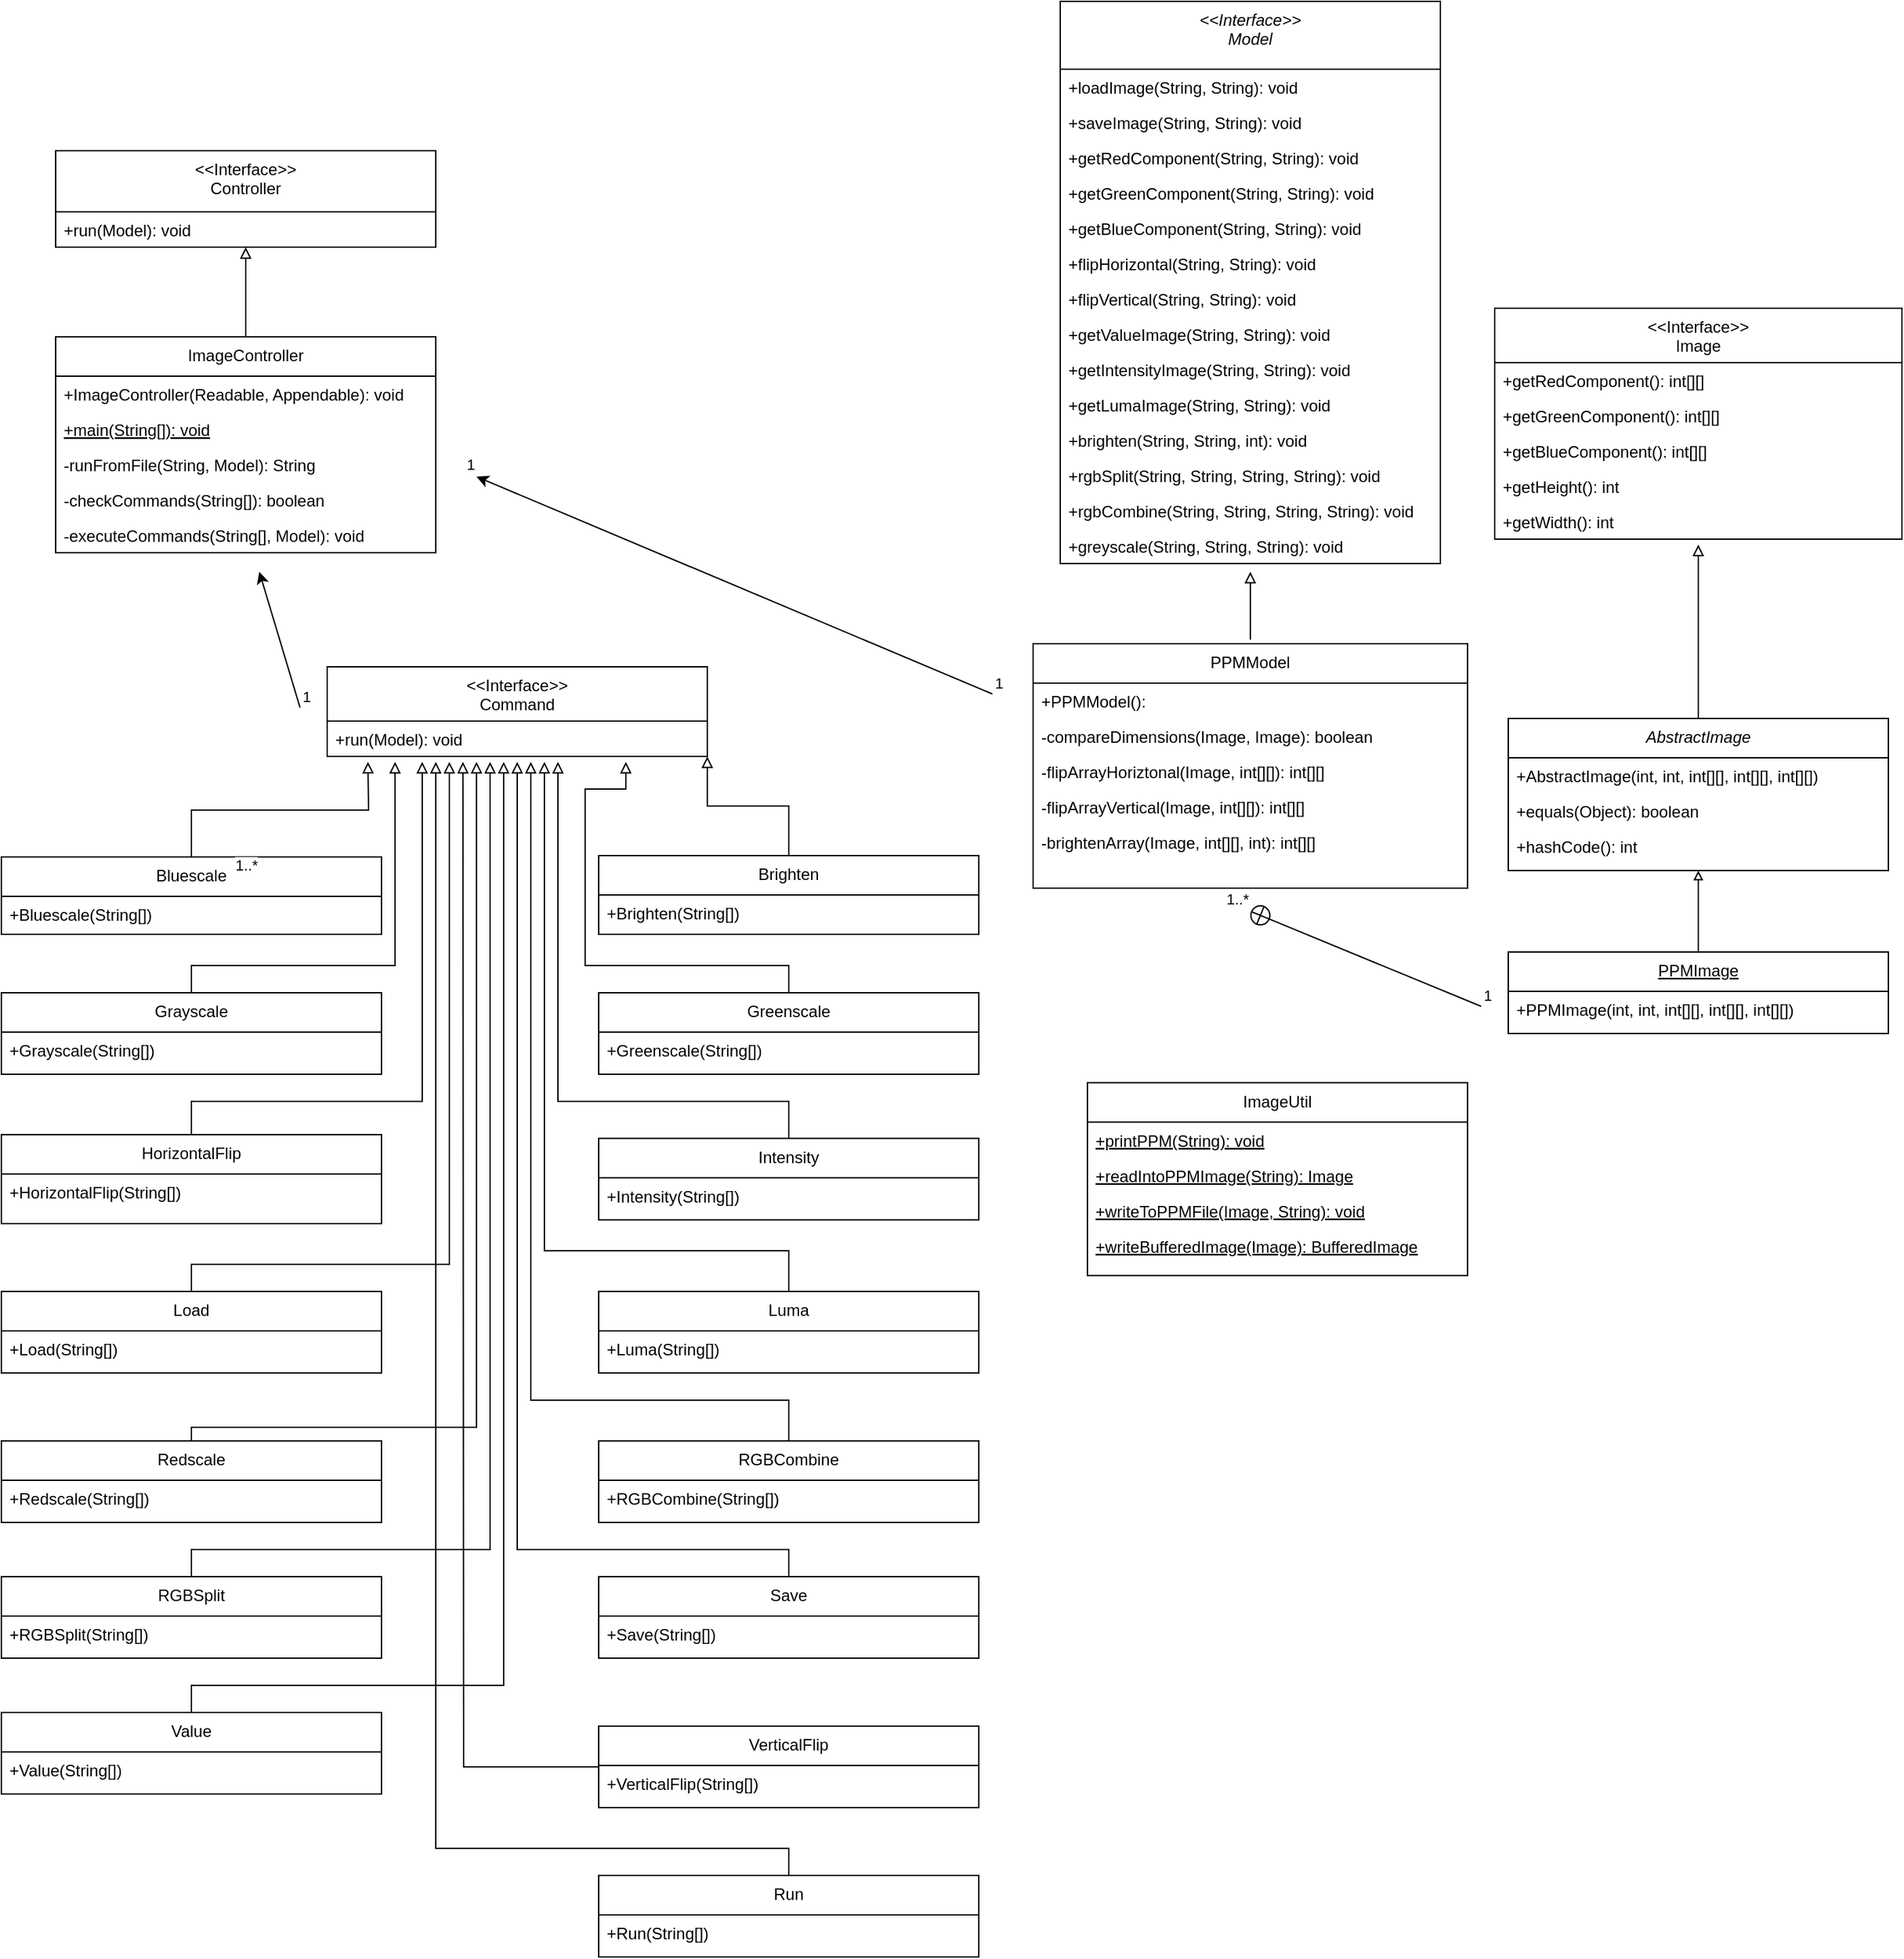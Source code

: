 <mxfile version="21.0.6" type="github">
  <diagram id="C5RBs43oDa-KdzZeNtuy" name="Page-1">
    <mxGraphModel dx="3654" dy="1135" grid="1" gridSize="10" guides="1" tooltips="1" connect="1" arrows="1" fold="1" page="1" pageScale="1" pageWidth="827" pageHeight="1169" math="0" shadow="0">
      <root>
        <mxCell id="WIyWlLk6GJQsqaUBKTNV-0" />
        <mxCell id="WIyWlLk6GJQsqaUBKTNV-1" parent="WIyWlLk6GJQsqaUBKTNV-0" />
        <mxCell id="NI7jRPyzwke9U2gwdfVe-32" value="&lt;&lt;Interface&gt;&gt;&#xa;Model" style="swimlane;fontStyle=2;align=center;verticalAlign=top;childLayout=stackLayout;horizontal=1;startSize=50;horizontalStack=0;resizeParent=1;resizeLast=0;collapsible=1;marginBottom=0;rounded=0;shadow=0;strokeWidth=1;" parent="WIyWlLk6GJQsqaUBKTNV-1" vertex="1">
          <mxGeometry x="-660" y="40" width="280" height="414" as="geometry">
            <mxRectangle x="550" y="140" width="160" height="26" as="alternateBounds" />
          </mxGeometry>
        </mxCell>
        <mxCell id="o1w42rzj_JhDo4H0_FvO-0" value="+loadImage(String, String): void" style="text;align=left;verticalAlign=top;spacingLeft=4;spacingRight=4;overflow=hidden;rotatable=0;points=[[0,0.5],[1,0.5]];portConstraint=eastwest;" parent="NI7jRPyzwke9U2gwdfVe-32" vertex="1">
          <mxGeometry y="50" width="280" height="26" as="geometry" />
        </mxCell>
        <mxCell id="o1w42rzj_JhDo4H0_FvO-1" value="+saveImage(String, String): void" style="text;align=left;verticalAlign=top;spacingLeft=4;spacingRight=4;overflow=hidden;rotatable=0;points=[[0,0.5],[1,0.5]];portConstraint=eastwest;" parent="NI7jRPyzwke9U2gwdfVe-32" vertex="1">
          <mxGeometry y="76" width="280" height="26" as="geometry" />
        </mxCell>
        <mxCell id="NI7jRPyzwke9U2gwdfVe-34" value="+getRedComponent(String, String): void" style="text;align=left;verticalAlign=top;spacingLeft=4;spacingRight=4;overflow=hidden;rotatable=0;points=[[0,0.5],[1,0.5]];portConstraint=eastwest;" parent="NI7jRPyzwke9U2gwdfVe-32" vertex="1">
          <mxGeometry y="102" width="280" height="26" as="geometry" />
        </mxCell>
        <mxCell id="NI7jRPyzwke9U2gwdfVe-35" value="+getGreenComponent(String, String): void" style="text;align=left;verticalAlign=top;spacingLeft=4;spacingRight=4;overflow=hidden;rotatable=0;points=[[0,0.5],[1,0.5]];portConstraint=eastwest;rounded=0;shadow=0;html=0;" parent="NI7jRPyzwke9U2gwdfVe-32" vertex="1">
          <mxGeometry y="128" width="280" height="26" as="geometry" />
        </mxCell>
        <mxCell id="NI7jRPyzwke9U2gwdfVe-36" value="+getBlueComponent(String, String): void" style="text;align=left;verticalAlign=top;spacingLeft=4;spacingRight=4;overflow=hidden;rotatable=0;points=[[0,0.5],[1,0.5]];portConstraint=eastwest;rounded=0;shadow=0;html=0;" parent="NI7jRPyzwke9U2gwdfVe-32" vertex="1">
          <mxGeometry y="154" width="280" height="26" as="geometry" />
        </mxCell>
        <mxCell id="NI7jRPyzwke9U2gwdfVe-37" value="+flipHorizontal(String, String): void" style="text;align=left;verticalAlign=top;spacingLeft=4;spacingRight=4;overflow=hidden;rotatable=0;points=[[0,0.5],[1,0.5]];portConstraint=eastwest;rounded=0;shadow=0;html=0;" parent="NI7jRPyzwke9U2gwdfVe-32" vertex="1">
          <mxGeometry y="180" width="280" height="26" as="geometry" />
        </mxCell>
        <mxCell id="NI7jRPyzwke9U2gwdfVe-38" value="+flipVertical(String, String): void" style="text;align=left;verticalAlign=top;spacingLeft=4;spacingRight=4;overflow=hidden;rotatable=0;points=[[0,0.5],[1,0.5]];portConstraint=eastwest;rounded=0;shadow=0;html=0;" parent="NI7jRPyzwke9U2gwdfVe-32" vertex="1">
          <mxGeometry y="206" width="280" height="26" as="geometry" />
        </mxCell>
        <mxCell id="NI7jRPyzwke9U2gwdfVe-39" value="+getValueImage(String, String): void" style="text;align=left;verticalAlign=top;spacingLeft=4;spacingRight=4;overflow=hidden;rotatable=0;points=[[0,0.5],[1,0.5]];portConstraint=eastwest;rounded=0;shadow=0;html=0;" parent="NI7jRPyzwke9U2gwdfVe-32" vertex="1">
          <mxGeometry y="232" width="280" height="26" as="geometry" />
        </mxCell>
        <mxCell id="NI7jRPyzwke9U2gwdfVe-40" value="+getIntensityImage(String, String): void" style="text;align=left;verticalAlign=top;spacingLeft=4;spacingRight=4;overflow=hidden;rotatable=0;points=[[0,0.5],[1,0.5]];portConstraint=eastwest;rounded=0;shadow=0;html=0;" parent="NI7jRPyzwke9U2gwdfVe-32" vertex="1">
          <mxGeometry y="258" width="280" height="26" as="geometry" />
        </mxCell>
        <mxCell id="NI7jRPyzwke9U2gwdfVe-41" value="+getLumaImage(String, String): void" style="text;align=left;verticalAlign=top;spacingLeft=4;spacingRight=4;overflow=hidden;rotatable=0;points=[[0,0.5],[1,0.5]];portConstraint=eastwest;rounded=0;shadow=0;html=0;" parent="NI7jRPyzwke9U2gwdfVe-32" vertex="1">
          <mxGeometry y="284" width="280" height="26" as="geometry" />
        </mxCell>
        <mxCell id="o1w42rzj_JhDo4H0_FvO-2" value="+brighten(String, String, int): void" style="text;align=left;verticalAlign=top;spacingLeft=4;spacingRight=4;overflow=hidden;rotatable=0;points=[[0,0.5],[1,0.5]];portConstraint=eastwest;rounded=0;shadow=0;html=0;" parent="NI7jRPyzwke9U2gwdfVe-32" vertex="1">
          <mxGeometry y="310" width="280" height="26" as="geometry" />
        </mxCell>
        <mxCell id="o1w42rzj_JhDo4H0_FvO-3" value="+rgbSplit(String, String, String, String): void" style="text;align=left;verticalAlign=top;spacingLeft=4;spacingRight=4;overflow=hidden;rotatable=0;points=[[0,0.5],[1,0.5]];portConstraint=eastwest;rounded=0;shadow=0;html=0;" parent="NI7jRPyzwke9U2gwdfVe-32" vertex="1">
          <mxGeometry y="336" width="280" height="26" as="geometry" />
        </mxCell>
        <mxCell id="o1w42rzj_JhDo4H0_FvO-4" value="+rgbCombine(String, String, String, String): void" style="text;align=left;verticalAlign=top;spacingLeft=4;spacingRight=4;overflow=hidden;rotatable=0;points=[[0,0.5],[1,0.5]];portConstraint=eastwest;rounded=0;shadow=0;html=0;" parent="NI7jRPyzwke9U2gwdfVe-32" vertex="1">
          <mxGeometry y="362" width="280" height="26" as="geometry" />
        </mxCell>
        <mxCell id="o1w42rzj_JhDo4H0_FvO-5" value="+greyscale(String, String, String): void" style="text;align=left;verticalAlign=top;spacingLeft=4;spacingRight=4;overflow=hidden;rotatable=0;points=[[0,0.5],[1,0.5]];portConstraint=eastwest;rounded=0;shadow=0;html=0;" parent="NI7jRPyzwke9U2gwdfVe-32" vertex="1">
          <mxGeometry y="388" width="280" height="26" as="geometry" />
        </mxCell>
        <mxCell id="qI4vOjFpDvR_fsoeFRp5-63" style="edgeStyle=orthogonalEdgeStyle;rounded=0;orthogonalLoop=1;jettySize=auto;html=1;endArrow=block;endFill=0;" parent="WIyWlLk6GJQsqaUBKTNV-1" edge="1">
          <mxGeometry relative="1" as="geometry">
            <mxPoint x="-520" y="460" as="targetPoint" />
            <mxPoint x="-520" y="510" as="sourcePoint" />
          </mxGeometry>
        </mxCell>
        <mxCell id="NI7jRPyzwke9U2gwdfVe-42" value="PPMModel" style="swimlane;fontStyle=0;align=center;verticalAlign=top;childLayout=stackLayout;horizontal=1;startSize=29;horizontalStack=0;resizeParent=1;resizeLast=0;collapsible=1;marginBottom=0;rounded=0;shadow=0;strokeWidth=1;" parent="WIyWlLk6GJQsqaUBKTNV-1" vertex="1">
          <mxGeometry x="-680" y="513" width="320" height="180" as="geometry">
            <mxRectangle x="550" y="140" width="160" height="26" as="alternateBounds" />
          </mxGeometry>
        </mxCell>
        <mxCell id="NI7jRPyzwke9U2gwdfVe-44" value="+PPMModel(): " style="text;align=left;verticalAlign=top;spacingLeft=4;spacingRight=4;overflow=hidden;rotatable=0;points=[[0,0.5],[1,0.5]];portConstraint=eastwest;" parent="NI7jRPyzwke9U2gwdfVe-42" vertex="1">
          <mxGeometry y="29" width="320" height="26" as="geometry" />
        </mxCell>
        <mxCell id="o1w42rzj_JhDo4H0_FvO-29" value="-compareDimensions(Image, Image): boolean" style="text;align=left;verticalAlign=top;spacingLeft=4;spacingRight=4;overflow=hidden;rotatable=0;points=[[0,0.5],[1,0.5]];portConstraint=eastwest;rounded=0;shadow=0;html=0;" parent="NI7jRPyzwke9U2gwdfVe-42" vertex="1">
          <mxGeometry y="55" width="320" height="26" as="geometry" />
        </mxCell>
        <mxCell id="o1w42rzj_JhDo4H0_FvO-93" value="-flipArrayHoriztonal(Image, int[][]): int[][]" style="text;align=left;verticalAlign=top;spacingLeft=4;spacingRight=4;overflow=hidden;rotatable=0;points=[[0,0.5],[1,0.5]];portConstraint=eastwest;rounded=0;shadow=0;html=0;" parent="NI7jRPyzwke9U2gwdfVe-42" vertex="1">
          <mxGeometry y="81" width="320" height="26" as="geometry" />
        </mxCell>
        <mxCell id="o1w42rzj_JhDo4H0_FvO-94" value="-flipArrayVertical(Image, int[][]): int[][]" style="text;align=left;verticalAlign=top;spacingLeft=4;spacingRight=4;overflow=hidden;rotatable=0;points=[[0,0.5],[1,0.5]];portConstraint=eastwest;rounded=0;shadow=0;html=0;" parent="NI7jRPyzwke9U2gwdfVe-42" vertex="1">
          <mxGeometry y="107" width="320" height="26" as="geometry" />
        </mxCell>
        <mxCell id="o1w42rzj_JhDo4H0_FvO-95" value="-brightenArray(Image, int[][], int): int[][]" style="text;align=left;verticalAlign=top;spacingLeft=4;spacingRight=4;overflow=hidden;rotatable=0;points=[[0,0.5],[1,0.5]];portConstraint=eastwest;rounded=0;shadow=0;html=0;" parent="NI7jRPyzwke9U2gwdfVe-42" vertex="1">
          <mxGeometry y="133" width="320" height="26" as="geometry" />
        </mxCell>
        <mxCell id="o1w42rzj_JhDo4H0_FvO-31" value="&lt;&lt;Interface&gt;&gt;&#xa;Image" style="swimlane;fontStyle=0;align=center;verticalAlign=top;childLayout=stackLayout;horizontal=1;startSize=40;horizontalStack=0;resizeParent=1;resizeLast=0;collapsible=1;marginBottom=0;rounded=0;shadow=0;strokeWidth=1;" parent="WIyWlLk6GJQsqaUBKTNV-1" vertex="1">
          <mxGeometry x="-340" y="266" width="300" height="170" as="geometry">
            <mxRectangle x="550" y="140" width="160" height="26" as="alternateBounds" />
          </mxGeometry>
        </mxCell>
        <mxCell id="o1w42rzj_JhDo4H0_FvO-32" value="+getRedComponent(): int[][]" style="text;align=left;verticalAlign=top;spacingLeft=4;spacingRight=4;overflow=hidden;rotatable=0;points=[[0,0.5],[1,0.5]];portConstraint=eastwest;" parent="o1w42rzj_JhDo4H0_FvO-31" vertex="1">
          <mxGeometry y="40" width="300" height="26" as="geometry" />
        </mxCell>
        <mxCell id="o1w42rzj_JhDo4H0_FvO-33" value="+getGreenComponent(): int[][]" style="text;align=left;verticalAlign=top;spacingLeft=4;spacingRight=4;overflow=hidden;rotatable=0;points=[[0,0.5],[1,0.5]];portConstraint=eastwest;" parent="o1w42rzj_JhDo4H0_FvO-31" vertex="1">
          <mxGeometry y="66" width="300" height="26" as="geometry" />
        </mxCell>
        <mxCell id="o1w42rzj_JhDo4H0_FvO-34" value="+getBlueComponent(): int[][]" style="text;align=left;verticalAlign=top;spacingLeft=4;spacingRight=4;overflow=hidden;rotatable=0;points=[[0,0.5],[1,0.5]];portConstraint=eastwest;" parent="o1w42rzj_JhDo4H0_FvO-31" vertex="1">
          <mxGeometry y="92" width="300" height="26" as="geometry" />
        </mxCell>
        <mxCell id="o1w42rzj_JhDo4H0_FvO-35" value="+getHeight(): int" style="text;align=left;verticalAlign=top;spacingLeft=4;spacingRight=4;overflow=hidden;rotatable=0;points=[[0,0.5],[1,0.5]];portConstraint=eastwest;rounded=0;shadow=0;html=0;" parent="o1w42rzj_JhDo4H0_FvO-31" vertex="1">
          <mxGeometry y="118" width="300" height="26" as="geometry" />
        </mxCell>
        <mxCell id="o1w42rzj_JhDo4H0_FvO-36" value="+getWidth(): int" style="text;align=left;verticalAlign=top;spacingLeft=4;spacingRight=4;overflow=hidden;rotatable=0;points=[[0,0.5],[1,0.5]];portConstraint=eastwest;rounded=0;shadow=0;html=0;" parent="o1w42rzj_JhDo4H0_FvO-31" vertex="1">
          <mxGeometry y="144" width="300" height="26" as="geometry" />
        </mxCell>
        <mxCell id="qI4vOjFpDvR_fsoeFRp5-65" style="edgeStyle=orthogonalEdgeStyle;rounded=0;orthogonalLoop=1;jettySize=auto;html=1;exitX=0.5;exitY=0;exitDx=0;exitDy=0;endArrow=block;endFill=0;" parent="WIyWlLk6GJQsqaUBKTNV-1" source="o1w42rzj_JhDo4H0_FvO-46" edge="1">
          <mxGeometry relative="1" as="geometry">
            <mxPoint x="-190" y="440" as="targetPoint" />
          </mxGeometry>
        </mxCell>
        <mxCell id="o1w42rzj_JhDo4H0_FvO-46" value="AbstractImage" style="swimlane;fontStyle=2;align=center;verticalAlign=top;childLayout=stackLayout;horizontal=1;startSize=29;horizontalStack=0;resizeParent=1;resizeLast=0;collapsible=1;marginBottom=0;rounded=0;shadow=0;strokeWidth=1;" parent="WIyWlLk6GJQsqaUBKTNV-1" vertex="1">
          <mxGeometry x="-330" y="568" width="280" height="112" as="geometry">
            <mxRectangle x="550" y="140" width="160" height="26" as="alternateBounds" />
          </mxGeometry>
        </mxCell>
        <mxCell id="o1w42rzj_JhDo4H0_FvO-58" value="+AbstractImage(int, int, int[][], int[][], int[][])" style="text;align=left;verticalAlign=top;spacingLeft=4;spacingRight=4;overflow=hidden;rotatable=0;points=[[0,0.5],[1,0.5]];portConstraint=eastwest;" parent="o1w42rzj_JhDo4H0_FvO-46" vertex="1">
          <mxGeometry y="29" width="280" height="26" as="geometry" />
        </mxCell>
        <mxCell id="o1w42rzj_JhDo4H0_FvO-62" value="+equals(Object): boolean" style="text;align=left;verticalAlign=top;spacingLeft=4;spacingRight=4;overflow=hidden;rotatable=0;points=[[0,0.5],[1,0.5]];portConstraint=eastwest;rounded=0;shadow=0;html=0;" parent="o1w42rzj_JhDo4H0_FvO-46" vertex="1">
          <mxGeometry y="55" width="280" height="26" as="geometry" />
        </mxCell>
        <mxCell id="o1w42rzj_JhDo4H0_FvO-63" value="+hashCode(): int" style="text;align=left;verticalAlign=top;spacingLeft=4;spacingRight=4;overflow=hidden;rotatable=0;points=[[0,0.5],[1,0.5]];portConstraint=eastwest;rounded=0;shadow=0;html=0;" parent="o1w42rzj_JhDo4H0_FvO-46" vertex="1">
          <mxGeometry y="81" width="280" height="26" as="geometry" />
        </mxCell>
        <mxCell id="o1w42rzj_JhDo4H0_FvO-66" value="&lt;&lt;Interface&gt;&gt;&#xa;Controller" style="swimlane;fontStyle=0;align=center;verticalAlign=top;childLayout=stackLayout;horizontal=1;startSize=45;horizontalStack=0;resizeParent=1;resizeLast=0;collapsible=1;marginBottom=0;rounded=0;shadow=0;strokeWidth=1;" parent="WIyWlLk6GJQsqaUBKTNV-1" vertex="1">
          <mxGeometry x="-1400" y="150" width="280" height="71" as="geometry">
            <mxRectangle x="550" y="140" width="160" height="26" as="alternateBounds" />
          </mxGeometry>
        </mxCell>
        <mxCell id="o1w42rzj_JhDo4H0_FvO-67" value="+run(Model): void" style="text;align=left;verticalAlign=top;spacingLeft=4;spacingRight=4;overflow=hidden;rotatable=0;points=[[0,0.5],[1,0.5]];portConstraint=eastwest;" parent="o1w42rzj_JhDo4H0_FvO-66" vertex="1">
          <mxGeometry y="45" width="280" height="26" as="geometry" />
        </mxCell>
        <mxCell id="qI4vOjFpDvR_fsoeFRp5-68" style="edgeStyle=orthogonalEdgeStyle;rounded=0;orthogonalLoop=1;jettySize=auto;html=1;exitX=0.5;exitY=0;exitDx=0;exitDy=0;entryX=0.5;entryY=1;entryDx=0;entryDy=0;endArrow=block;endFill=0;" parent="WIyWlLk6GJQsqaUBKTNV-1" source="o1w42rzj_JhDo4H0_FvO-78" target="o1w42rzj_JhDo4H0_FvO-66" edge="1">
          <mxGeometry relative="1" as="geometry" />
        </mxCell>
        <mxCell id="o1w42rzj_JhDo4H0_FvO-78" value="ImageController" style="swimlane;fontStyle=0;align=center;verticalAlign=top;childLayout=stackLayout;horizontal=1;startSize=29;horizontalStack=0;resizeParent=1;resizeLast=0;collapsible=1;marginBottom=0;rounded=0;shadow=0;strokeWidth=1;" parent="WIyWlLk6GJQsqaUBKTNV-1" vertex="1">
          <mxGeometry x="-1400" y="287" width="280" height="159" as="geometry">
            <mxRectangle x="550" y="140" width="160" height="26" as="alternateBounds" />
          </mxGeometry>
        </mxCell>
        <mxCell id="o1w42rzj_JhDo4H0_FvO-83" value="+ImageController(Readable, Appendable): void" style="text;align=left;verticalAlign=top;spacingLeft=4;spacingRight=4;overflow=hidden;rotatable=0;points=[[0,0.5],[1,0.5]];portConstraint=eastwest;" parent="o1w42rzj_JhDo4H0_FvO-78" vertex="1">
          <mxGeometry y="29" width="280" height="26" as="geometry" />
        </mxCell>
        <mxCell id="o1w42rzj_JhDo4H0_FvO-82" value="+main(String[]): void" style="text;align=left;verticalAlign=top;spacingLeft=4;spacingRight=4;overflow=hidden;rotatable=0;points=[[0,0.5],[1,0.5]];portConstraint=eastwest;fontStyle=4" parent="o1w42rzj_JhDo4H0_FvO-78" vertex="1">
          <mxGeometry y="55" width="280" height="26" as="geometry" />
        </mxCell>
        <mxCell id="o1w42rzj_JhDo4H0_FvO-81" value="-runFromFile(String, Model): String" style="text;align=left;verticalAlign=top;spacingLeft=4;spacingRight=4;overflow=hidden;rotatable=0;points=[[0,0.5],[1,0.5]];portConstraint=eastwest;" parent="o1w42rzj_JhDo4H0_FvO-78" vertex="1">
          <mxGeometry y="81" width="280" height="26" as="geometry" />
        </mxCell>
        <mxCell id="o1w42rzj_JhDo4H0_FvO-86" value="-checkCommands(String[]): boolean" style="text;align=left;verticalAlign=top;spacingLeft=4;spacingRight=4;overflow=hidden;rotatable=0;points=[[0,0.5],[1,0.5]];portConstraint=eastwest;" parent="o1w42rzj_JhDo4H0_FvO-78" vertex="1">
          <mxGeometry y="107" width="280" height="26" as="geometry" />
        </mxCell>
        <mxCell id="qI4vOjFpDvR_fsoeFRp5-64" value="-executeCommands(String[], Model): void" style="text;align=left;verticalAlign=top;spacingLeft=4;spacingRight=4;overflow=hidden;rotatable=0;points=[[0,0.5],[1,0.5]];portConstraint=eastwest;" parent="o1w42rzj_JhDo4H0_FvO-78" vertex="1">
          <mxGeometry y="133" width="280" height="26" as="geometry" />
        </mxCell>
        <mxCell id="qI4vOjFpDvR_fsoeFRp5-67" style="edgeStyle=orthogonalEdgeStyle;rounded=0;orthogonalLoop=1;jettySize=auto;html=1;exitX=0.5;exitY=0;exitDx=0;exitDy=0;entryX=0.5;entryY=1;entryDx=0;entryDy=0;endWidth=10;endSize=4.67;endArrow=block;endFill=0;" parent="WIyWlLk6GJQsqaUBKTNV-1" source="o1w42rzj_JhDo4H0_FvO-96" target="o1w42rzj_JhDo4H0_FvO-46" edge="1">
          <mxGeometry relative="1" as="geometry" />
        </mxCell>
        <mxCell id="o1w42rzj_JhDo4H0_FvO-96" value="PPMImage" style="swimlane;fontStyle=4;align=center;verticalAlign=top;childLayout=stackLayout;horizontal=1;startSize=29;horizontalStack=0;resizeParent=1;resizeLast=0;collapsible=1;marginBottom=0;rounded=0;shadow=0;strokeWidth=1;" parent="WIyWlLk6GJQsqaUBKTNV-1" vertex="1">
          <mxGeometry x="-330" y="740" width="280" height="60" as="geometry">
            <mxRectangle x="550" y="140" width="160" height="26" as="alternateBounds" />
          </mxGeometry>
        </mxCell>
        <mxCell id="o1w42rzj_JhDo4H0_FvO-97" value="+PPMImage(int, int, int[][], int[][], int[][])" style="text;align=left;verticalAlign=top;spacingLeft=4;spacingRight=4;overflow=hidden;rotatable=0;points=[[0,0.5],[1,0.5]];portConstraint=eastwest;" parent="o1w42rzj_JhDo4H0_FvO-96" vertex="1">
          <mxGeometry y="29" width="280" height="26" as="geometry" />
        </mxCell>
        <mxCell id="o1w42rzj_JhDo4H0_FvO-109" value="ImageUtil" style="swimlane;fontStyle=0;align=center;verticalAlign=top;childLayout=stackLayout;horizontal=1;startSize=29;horizontalStack=0;resizeParent=1;resizeLast=0;collapsible=1;marginBottom=0;rounded=0;shadow=0;strokeWidth=1;" parent="WIyWlLk6GJQsqaUBKTNV-1" vertex="1">
          <mxGeometry x="-640" y="836.25" width="280" height="142" as="geometry">
            <mxRectangle x="550" y="140" width="160" height="26" as="alternateBounds" />
          </mxGeometry>
        </mxCell>
        <mxCell id="o1w42rzj_JhDo4H0_FvO-110" value="+printPPM(String): void" style="text;align=left;verticalAlign=top;spacingLeft=4;spacingRight=4;overflow=hidden;rotatable=0;points=[[0,0.5],[1,0.5]];portConstraint=eastwest;fontStyle=4" parent="o1w42rzj_JhDo4H0_FvO-109" vertex="1">
          <mxGeometry y="29" width="280" height="26" as="geometry" />
        </mxCell>
        <mxCell id="o1w42rzj_JhDo4H0_FvO-111" value="+readIntoPPMImage(String): Image" style="text;align=left;verticalAlign=top;spacingLeft=4;spacingRight=4;overflow=hidden;rotatable=0;points=[[0,0.5],[1,0.5]];portConstraint=eastwest;fontStyle=4" parent="o1w42rzj_JhDo4H0_FvO-109" vertex="1">
          <mxGeometry y="55" width="280" height="26" as="geometry" />
        </mxCell>
        <mxCell id="o1w42rzj_JhDo4H0_FvO-112" value="+writeToPPMFile(Image, String): void" style="text;align=left;verticalAlign=top;spacingLeft=4;spacingRight=4;overflow=hidden;rotatable=0;points=[[0,0.5],[1,0.5]];portConstraint=eastwest;fontStyle=4" parent="o1w42rzj_JhDo4H0_FvO-109" vertex="1">
          <mxGeometry y="81" width="280" height="26" as="geometry" />
        </mxCell>
        <mxCell id="o1w42rzj_JhDo4H0_FvO-113" value="+writeBufferedImage(Image): BufferedImage" style="text;align=left;verticalAlign=top;spacingLeft=4;spacingRight=4;overflow=hidden;rotatable=0;points=[[0,0.5],[1,0.5]];portConstraint=eastwest;rounded=0;shadow=0;html=0;fontStyle=4" parent="o1w42rzj_JhDo4H0_FvO-109" vertex="1">
          <mxGeometry y="107" width="280" height="26" as="geometry" />
        </mxCell>
        <mxCell id="qI4vOjFpDvR_fsoeFRp5-0" value="&lt;&lt;Interface&gt;&gt;&#xa;Command" style="swimlane;fontStyle=0;align=center;verticalAlign=top;childLayout=stackLayout;horizontal=1;startSize=40;horizontalStack=0;resizeParent=1;resizeLast=0;collapsible=1;marginBottom=0;rounded=0;shadow=0;strokeWidth=1;" parent="WIyWlLk6GJQsqaUBKTNV-1" vertex="1">
          <mxGeometry x="-1200" y="530" width="280" height="66" as="geometry">
            <mxRectangle x="550" y="140" width="160" height="26" as="alternateBounds" />
          </mxGeometry>
        </mxCell>
        <mxCell id="qI4vOjFpDvR_fsoeFRp5-1" value="+run(Model): void" style="text;align=left;verticalAlign=top;spacingLeft=4;spacingRight=4;overflow=hidden;rotatable=0;points=[[0,0.5],[1,0.5]];portConstraint=eastwest;fontStyle=0" parent="qI4vOjFpDvR_fsoeFRp5-0" vertex="1">
          <mxGeometry y="40" width="280" height="26" as="geometry" />
        </mxCell>
        <mxCell id="qI4vOjFpDvR_fsoeFRp5-48" style="edgeStyle=orthogonalEdgeStyle;rounded=0;orthogonalLoop=1;jettySize=auto;html=1;exitX=0.5;exitY=0;exitDx=0;exitDy=0;endArrow=block;endFill=0;" parent="WIyWlLk6GJQsqaUBKTNV-1" source="qI4vOjFpDvR_fsoeFRp5-5" edge="1">
          <mxGeometry relative="1" as="geometry">
            <mxPoint x="-1170" y="600" as="targetPoint" />
          </mxGeometry>
        </mxCell>
        <mxCell id="qI4vOjFpDvR_fsoeFRp5-5" value="Bluescale" style="swimlane;fontStyle=0;align=center;verticalAlign=top;childLayout=stackLayout;horizontal=1;startSize=29;horizontalStack=0;resizeParent=1;resizeLast=0;collapsible=1;marginBottom=0;rounded=0;shadow=0;strokeWidth=1;" parent="WIyWlLk6GJQsqaUBKTNV-1" vertex="1">
          <mxGeometry x="-1440" y="670" width="280" height="57" as="geometry">
            <mxRectangle x="550" y="140" width="160" height="26" as="alternateBounds" />
          </mxGeometry>
        </mxCell>
        <mxCell id="qI4vOjFpDvR_fsoeFRp5-6" value="+Bluescale(String[])" style="text;align=left;verticalAlign=top;spacingLeft=4;spacingRight=4;overflow=hidden;rotatable=0;points=[[0,0.5],[1,0.5]];portConstraint=eastwest;fontStyle=0" parent="qI4vOjFpDvR_fsoeFRp5-5" vertex="1">
          <mxGeometry y="29" width="280" height="26" as="geometry" />
        </mxCell>
        <mxCell id="qI4vOjFpDvR_fsoeFRp5-56" style="edgeStyle=orthogonalEdgeStyle;rounded=0;orthogonalLoop=1;jettySize=auto;html=1;exitX=0.5;exitY=0;exitDx=0;exitDy=0;entryX=1;entryY=1;entryDx=0;entryDy=0;endArrow=block;endFill=0;" parent="WIyWlLk6GJQsqaUBKTNV-1" source="qI4vOjFpDvR_fsoeFRp5-8" target="qI4vOjFpDvR_fsoeFRp5-0" edge="1">
          <mxGeometry relative="1" as="geometry" />
        </mxCell>
        <mxCell id="qI4vOjFpDvR_fsoeFRp5-8" value="Brighten" style="swimlane;fontStyle=0;align=center;verticalAlign=top;childLayout=stackLayout;horizontal=1;startSize=29;horizontalStack=0;resizeParent=1;resizeLast=0;collapsible=1;marginBottom=0;rounded=0;shadow=0;strokeWidth=1;" parent="WIyWlLk6GJQsqaUBKTNV-1" vertex="1">
          <mxGeometry x="-1000" y="669" width="280" height="58" as="geometry">
            <mxRectangle x="550" y="140" width="160" height="26" as="alternateBounds" />
          </mxGeometry>
        </mxCell>
        <mxCell id="qI4vOjFpDvR_fsoeFRp5-9" value="+Brighten(String[])" style="text;align=left;verticalAlign=top;spacingLeft=4;spacingRight=4;overflow=hidden;rotatable=0;points=[[0,0.5],[1,0.5]];portConstraint=eastwest;fontStyle=0" parent="qI4vOjFpDvR_fsoeFRp5-8" vertex="1">
          <mxGeometry y="29" width="280" height="26" as="geometry" />
        </mxCell>
        <mxCell id="qI4vOjFpDvR_fsoeFRp5-50" style="edgeStyle=orthogonalEdgeStyle;rounded=0;orthogonalLoop=1;jettySize=auto;html=1;exitX=0.5;exitY=0;exitDx=0;exitDy=0;endArrow=block;endFill=0;" parent="WIyWlLk6GJQsqaUBKTNV-1" source="qI4vOjFpDvR_fsoeFRp5-11" edge="1">
          <mxGeometry relative="1" as="geometry">
            <mxPoint x="-1130" y="600" as="targetPoint" />
            <Array as="points">
              <mxPoint x="-1300" y="850" />
              <mxPoint x="-1130" y="850" />
            </Array>
          </mxGeometry>
        </mxCell>
        <mxCell id="qI4vOjFpDvR_fsoeFRp5-11" value="HorizontalFlip" style="swimlane;fontStyle=0;align=center;verticalAlign=top;childLayout=stackLayout;horizontal=1;startSize=29;horizontalStack=0;resizeParent=1;resizeLast=0;collapsible=1;marginBottom=0;rounded=0;shadow=0;strokeWidth=1;" parent="WIyWlLk6GJQsqaUBKTNV-1" vertex="1">
          <mxGeometry x="-1440" y="874.5" width="280" height="65.5" as="geometry">
            <mxRectangle x="550" y="140" width="160" height="26" as="alternateBounds" />
          </mxGeometry>
        </mxCell>
        <mxCell id="qI4vOjFpDvR_fsoeFRp5-12" value="+HorizontalFlip(String[])" style="text;align=left;verticalAlign=top;spacingLeft=4;spacingRight=4;overflow=hidden;rotatable=0;points=[[0,0.5],[1,0.5]];portConstraint=eastwest;fontStyle=0" parent="qI4vOjFpDvR_fsoeFRp5-11" vertex="1">
          <mxGeometry y="29" width="280" height="26" as="geometry" />
        </mxCell>
        <mxCell id="qI4vOjFpDvR_fsoeFRp5-55" style="edgeStyle=orthogonalEdgeStyle;rounded=0;orthogonalLoop=1;jettySize=auto;html=1;exitX=0.5;exitY=0;exitDx=0;exitDy=0;endArrow=block;endFill=0;" parent="WIyWlLk6GJQsqaUBKTNV-1" source="qI4vOjFpDvR_fsoeFRp5-14" edge="1">
          <mxGeometry relative="1" as="geometry">
            <mxPoint x="-1150" y="600" as="targetPoint" />
            <Array as="points">
              <mxPoint x="-1300" y="750" />
              <mxPoint x="-1150" y="750" />
            </Array>
          </mxGeometry>
        </mxCell>
        <mxCell id="qI4vOjFpDvR_fsoeFRp5-14" value="Grayscale" style="swimlane;fontStyle=0;align=center;verticalAlign=top;childLayout=stackLayout;horizontal=1;startSize=29;horizontalStack=0;resizeParent=1;resizeLast=0;collapsible=1;marginBottom=0;rounded=0;shadow=0;strokeWidth=1;" parent="WIyWlLk6GJQsqaUBKTNV-1" vertex="1">
          <mxGeometry x="-1440" y="770" width="280" height="60" as="geometry">
            <mxRectangle x="550" y="140" width="160" height="26" as="alternateBounds" />
          </mxGeometry>
        </mxCell>
        <mxCell id="qI4vOjFpDvR_fsoeFRp5-15" value="+Grayscale(String[])" style="text;align=left;verticalAlign=top;spacingLeft=4;spacingRight=4;overflow=hidden;rotatable=0;points=[[0,0.5],[1,0.5]];portConstraint=eastwest;fontStyle=0" parent="qI4vOjFpDvR_fsoeFRp5-14" vertex="1">
          <mxGeometry y="29" width="280" height="26" as="geometry" />
        </mxCell>
        <mxCell id="qI4vOjFpDvR_fsoeFRp5-58" style="edgeStyle=orthogonalEdgeStyle;rounded=0;orthogonalLoop=1;jettySize=auto;html=1;exitX=0.5;exitY=0;exitDx=0;exitDy=0;endArrow=block;endFill=0;" parent="WIyWlLk6GJQsqaUBKTNV-1" source="qI4vOjFpDvR_fsoeFRp5-17" edge="1">
          <mxGeometry relative="1" as="geometry">
            <mxPoint x="-1030" y="600" as="targetPoint" />
            <Array as="points">
              <mxPoint x="-860" y="850" />
              <mxPoint x="-1030" y="850" />
            </Array>
          </mxGeometry>
        </mxCell>
        <mxCell id="qI4vOjFpDvR_fsoeFRp5-17" value="Intensity" style="swimlane;fontStyle=0;align=center;verticalAlign=top;childLayout=stackLayout;horizontal=1;startSize=29;horizontalStack=0;resizeParent=1;resizeLast=0;collapsible=1;marginBottom=0;rounded=0;shadow=0;strokeWidth=1;" parent="WIyWlLk6GJQsqaUBKTNV-1" vertex="1">
          <mxGeometry x="-1000" y="877.25" width="280" height="60" as="geometry">
            <mxRectangle x="550" y="140" width="160" height="26" as="alternateBounds" />
          </mxGeometry>
        </mxCell>
        <mxCell id="qI4vOjFpDvR_fsoeFRp5-18" value="+Intensity(String[])" style="text;align=left;verticalAlign=top;spacingLeft=4;spacingRight=4;overflow=hidden;rotatable=0;points=[[0,0.5],[1,0.5]];portConstraint=eastwest;fontStyle=0" parent="qI4vOjFpDvR_fsoeFRp5-17" vertex="1">
          <mxGeometry y="29" width="280" height="26" as="geometry" />
        </mxCell>
        <mxCell id="qI4vOjFpDvR_fsoeFRp5-57" style="edgeStyle=orthogonalEdgeStyle;rounded=0;orthogonalLoop=1;jettySize=auto;html=1;endArrow=block;endFill=0;" parent="WIyWlLk6GJQsqaUBKTNV-1" source="qI4vOjFpDvR_fsoeFRp5-20" edge="1">
          <mxGeometry relative="1" as="geometry">
            <mxPoint x="-980" y="600" as="targetPoint" />
            <Array as="points">
              <mxPoint x="-860" y="750" />
              <mxPoint x="-1010" y="750" />
              <mxPoint x="-1010" y="620" />
              <mxPoint x="-980" y="620" />
            </Array>
          </mxGeometry>
        </mxCell>
        <mxCell id="qI4vOjFpDvR_fsoeFRp5-20" value="Greenscale" style="swimlane;fontStyle=0;align=center;verticalAlign=top;childLayout=stackLayout;horizontal=1;startSize=29;horizontalStack=0;resizeParent=1;resizeLast=0;collapsible=1;marginBottom=0;rounded=0;shadow=0;strokeWidth=1;" parent="WIyWlLk6GJQsqaUBKTNV-1" vertex="1">
          <mxGeometry x="-1000" y="770" width="280" height="60" as="geometry">
            <mxRectangle x="550" y="140" width="160" height="26" as="alternateBounds" />
          </mxGeometry>
        </mxCell>
        <mxCell id="qI4vOjFpDvR_fsoeFRp5-21" value="+Greenscale(String[])" style="text;align=left;verticalAlign=top;spacingLeft=4;spacingRight=4;overflow=hidden;rotatable=0;points=[[0,0.5],[1,0.5]];portConstraint=eastwest;fontStyle=0" parent="qI4vOjFpDvR_fsoeFRp5-20" vertex="1">
          <mxGeometry y="29" width="280" height="26" as="geometry" />
        </mxCell>
        <mxCell id="qI4vOjFpDvR_fsoeFRp5-51" style="edgeStyle=orthogonalEdgeStyle;rounded=0;orthogonalLoop=1;jettySize=auto;html=1;exitX=0.5;exitY=0;exitDx=0;exitDy=0;endArrow=block;endFill=0;" parent="WIyWlLk6GJQsqaUBKTNV-1" source="qI4vOjFpDvR_fsoeFRp5-23" edge="1">
          <mxGeometry relative="1" as="geometry">
            <mxPoint x="-1110" y="600" as="targetPoint" />
            <Array as="points">
              <mxPoint x="-1300" y="970" />
              <mxPoint x="-1110" y="970" />
            </Array>
          </mxGeometry>
        </mxCell>
        <mxCell id="qI4vOjFpDvR_fsoeFRp5-23" value="Load" style="swimlane;fontStyle=0;align=center;verticalAlign=top;childLayout=stackLayout;horizontal=1;startSize=29;horizontalStack=0;resizeParent=1;resizeLast=0;collapsible=1;marginBottom=0;rounded=0;shadow=0;strokeWidth=1;" parent="WIyWlLk6GJQsqaUBKTNV-1" vertex="1">
          <mxGeometry x="-1440" y="990" width="280" height="60" as="geometry">
            <mxRectangle x="550" y="140" width="160" height="26" as="alternateBounds" />
          </mxGeometry>
        </mxCell>
        <mxCell id="qI4vOjFpDvR_fsoeFRp5-24" value="+Load(String[])" style="text;align=left;verticalAlign=top;spacingLeft=4;spacingRight=4;overflow=hidden;rotatable=0;points=[[0,0.5],[1,0.5]];portConstraint=eastwest;fontStyle=0" parent="qI4vOjFpDvR_fsoeFRp5-23" vertex="1">
          <mxGeometry y="29" width="280" height="26" as="geometry" />
        </mxCell>
        <mxCell id="qI4vOjFpDvR_fsoeFRp5-59" style="edgeStyle=orthogonalEdgeStyle;rounded=0;orthogonalLoop=1;jettySize=auto;html=1;exitX=0.5;exitY=0;exitDx=0;exitDy=0;endArrow=block;endFill=0;" parent="WIyWlLk6GJQsqaUBKTNV-1" source="qI4vOjFpDvR_fsoeFRp5-26" edge="1">
          <mxGeometry relative="1" as="geometry">
            <mxPoint x="-1040" y="600" as="targetPoint" />
            <Array as="points">
              <mxPoint x="-860" y="960" />
              <mxPoint x="-1040" y="960" />
            </Array>
          </mxGeometry>
        </mxCell>
        <mxCell id="qI4vOjFpDvR_fsoeFRp5-26" value="Luma" style="swimlane;fontStyle=0;align=center;verticalAlign=top;childLayout=stackLayout;horizontal=1;startSize=29;horizontalStack=0;resizeParent=1;resizeLast=0;collapsible=1;marginBottom=0;rounded=0;shadow=0;strokeWidth=1;" parent="WIyWlLk6GJQsqaUBKTNV-1" vertex="1">
          <mxGeometry x="-1000" y="990" width="280" height="60" as="geometry">
            <mxRectangle x="550" y="140" width="160" height="26" as="alternateBounds" />
          </mxGeometry>
        </mxCell>
        <mxCell id="qI4vOjFpDvR_fsoeFRp5-27" value="+Luma(String[])" style="text;align=left;verticalAlign=top;spacingLeft=4;spacingRight=4;overflow=hidden;rotatable=0;points=[[0,0.5],[1,0.5]];portConstraint=eastwest;fontStyle=0" parent="qI4vOjFpDvR_fsoeFRp5-26" vertex="1">
          <mxGeometry y="29" width="280" height="26" as="geometry" />
        </mxCell>
        <mxCell id="qI4vOjFpDvR_fsoeFRp5-52" style="edgeStyle=orthogonalEdgeStyle;rounded=0;orthogonalLoop=1;jettySize=auto;html=1;exitX=0.5;exitY=0;exitDx=0;exitDy=0;endArrow=block;endFill=0;" parent="WIyWlLk6GJQsqaUBKTNV-1" source="qI4vOjFpDvR_fsoeFRp5-29" edge="1">
          <mxGeometry relative="1" as="geometry">
            <mxPoint x="-1090" y="600" as="targetPoint" />
            <Array as="points">
              <mxPoint x="-1300" y="1090" />
              <mxPoint x="-1090" y="1090" />
            </Array>
          </mxGeometry>
        </mxCell>
        <mxCell id="qI4vOjFpDvR_fsoeFRp5-29" value="Redscale" style="swimlane;fontStyle=0;align=center;verticalAlign=top;childLayout=stackLayout;horizontal=1;startSize=29;horizontalStack=0;resizeParent=1;resizeLast=0;collapsible=1;marginBottom=0;rounded=0;shadow=0;strokeWidth=1;" parent="WIyWlLk6GJQsqaUBKTNV-1" vertex="1">
          <mxGeometry x="-1440" y="1100" width="280" height="60" as="geometry">
            <mxRectangle x="550" y="140" width="160" height="26" as="alternateBounds" />
          </mxGeometry>
        </mxCell>
        <mxCell id="qI4vOjFpDvR_fsoeFRp5-30" value="+Redscale(String[])" style="text;align=left;verticalAlign=top;spacingLeft=4;spacingRight=4;overflow=hidden;rotatable=0;points=[[0,0.5],[1,0.5]];portConstraint=eastwest;fontStyle=0" parent="qI4vOjFpDvR_fsoeFRp5-29" vertex="1">
          <mxGeometry y="29" width="280" height="26" as="geometry" />
        </mxCell>
        <mxCell id="qI4vOjFpDvR_fsoeFRp5-60" style="edgeStyle=orthogonalEdgeStyle;rounded=0;orthogonalLoop=1;jettySize=auto;html=1;exitX=0.5;exitY=0;exitDx=0;exitDy=0;endArrow=block;endFill=0;" parent="WIyWlLk6GJQsqaUBKTNV-1" source="qI4vOjFpDvR_fsoeFRp5-32" edge="1">
          <mxGeometry relative="1" as="geometry">
            <mxPoint x="-1050" y="600" as="targetPoint" />
            <Array as="points">
              <mxPoint x="-860" y="1070" />
              <mxPoint x="-1050" y="1070" />
            </Array>
          </mxGeometry>
        </mxCell>
        <mxCell id="qI4vOjFpDvR_fsoeFRp5-32" value="RGBCombine" style="swimlane;fontStyle=0;align=center;verticalAlign=top;childLayout=stackLayout;horizontal=1;startSize=29;horizontalStack=0;resizeParent=1;resizeLast=0;collapsible=1;marginBottom=0;rounded=0;shadow=0;strokeWidth=1;" parent="WIyWlLk6GJQsqaUBKTNV-1" vertex="1">
          <mxGeometry x="-1000" y="1100" width="280" height="60" as="geometry">
            <mxRectangle x="550" y="140" width="160" height="26" as="alternateBounds" />
          </mxGeometry>
        </mxCell>
        <mxCell id="qI4vOjFpDvR_fsoeFRp5-33" value="+RGBCombine(String[])" style="text;align=left;verticalAlign=top;spacingLeft=4;spacingRight=4;overflow=hidden;rotatable=0;points=[[0,0.5],[1,0.5]];portConstraint=eastwest;fontStyle=0" parent="qI4vOjFpDvR_fsoeFRp5-32" vertex="1">
          <mxGeometry y="29" width="280" height="26" as="geometry" />
        </mxCell>
        <mxCell id="qI4vOjFpDvR_fsoeFRp5-61" style="edgeStyle=orthogonalEdgeStyle;rounded=0;orthogonalLoop=1;jettySize=auto;html=1;exitX=0.5;exitY=0;exitDx=0;exitDy=0;endArrow=block;endFill=0;" parent="WIyWlLk6GJQsqaUBKTNV-1" source="qI4vOjFpDvR_fsoeFRp5-35" edge="1">
          <mxGeometry relative="1" as="geometry">
            <mxPoint x="-1060" y="600" as="targetPoint" />
            <Array as="points">
              <mxPoint x="-860" y="1180" />
              <mxPoint x="-1060" y="1180" />
            </Array>
          </mxGeometry>
        </mxCell>
        <mxCell id="qI4vOjFpDvR_fsoeFRp5-35" value="Save" style="swimlane;fontStyle=0;align=center;verticalAlign=top;childLayout=stackLayout;horizontal=1;startSize=29;horizontalStack=0;resizeParent=1;resizeLast=0;collapsible=1;marginBottom=0;rounded=0;shadow=0;strokeWidth=1;" parent="WIyWlLk6GJQsqaUBKTNV-1" vertex="1">
          <mxGeometry x="-1000" y="1200" width="280" height="60" as="geometry">
            <mxRectangle x="550" y="140" width="160" height="26" as="alternateBounds" />
          </mxGeometry>
        </mxCell>
        <mxCell id="qI4vOjFpDvR_fsoeFRp5-36" value="+Save(String[])" style="text;align=left;verticalAlign=top;spacingLeft=4;spacingRight=4;overflow=hidden;rotatable=0;points=[[0,0.5],[1,0.5]];portConstraint=eastwest;fontStyle=0" parent="qI4vOjFpDvR_fsoeFRp5-35" vertex="1">
          <mxGeometry y="29" width="280" height="26" as="geometry" />
        </mxCell>
        <mxCell id="qI4vOjFpDvR_fsoeFRp5-53" style="edgeStyle=orthogonalEdgeStyle;rounded=0;orthogonalLoop=1;jettySize=auto;html=1;endArrow=block;endFill=0;" parent="WIyWlLk6GJQsqaUBKTNV-1" source="qI4vOjFpDvR_fsoeFRp5-38" edge="1">
          <mxGeometry relative="1" as="geometry">
            <mxPoint x="-1080" y="600" as="targetPoint" />
            <Array as="points">
              <mxPoint x="-1300" y="1180" />
              <mxPoint x="-1080" y="1180" />
            </Array>
          </mxGeometry>
        </mxCell>
        <mxCell id="qI4vOjFpDvR_fsoeFRp5-38" value="RGBSplit" style="swimlane;fontStyle=0;align=center;verticalAlign=top;childLayout=stackLayout;horizontal=1;startSize=29;horizontalStack=0;resizeParent=1;resizeLast=0;collapsible=1;marginBottom=0;rounded=0;shadow=0;strokeWidth=1;" parent="WIyWlLk6GJQsqaUBKTNV-1" vertex="1">
          <mxGeometry x="-1440" y="1200" width="280" height="60" as="geometry">
            <mxRectangle x="550" y="140" width="160" height="26" as="alternateBounds" />
          </mxGeometry>
        </mxCell>
        <mxCell id="qI4vOjFpDvR_fsoeFRp5-39" value="+RGBSplit(String[])" style="text;align=left;verticalAlign=top;spacingLeft=4;spacingRight=4;overflow=hidden;rotatable=0;points=[[0,0.5],[1,0.5]];portConstraint=eastwest;fontStyle=0" parent="qI4vOjFpDvR_fsoeFRp5-38" vertex="1">
          <mxGeometry y="29" width="280" height="26" as="geometry" />
        </mxCell>
        <mxCell id="qI4vOjFpDvR_fsoeFRp5-54" style="edgeStyle=orthogonalEdgeStyle;rounded=0;orthogonalLoop=1;jettySize=auto;html=1;endArrow=block;endFill=0;" parent="WIyWlLk6GJQsqaUBKTNV-1" source="qI4vOjFpDvR_fsoeFRp5-41" edge="1">
          <mxGeometry relative="1" as="geometry">
            <mxPoint x="-1070" y="600" as="targetPoint" />
            <Array as="points">
              <mxPoint x="-1300" y="1280" />
              <mxPoint x="-1070" y="1280" />
              <mxPoint x="-1070" y="600" />
            </Array>
          </mxGeometry>
        </mxCell>
        <mxCell id="qI4vOjFpDvR_fsoeFRp5-41" value="Value" style="swimlane;fontStyle=0;align=center;verticalAlign=top;childLayout=stackLayout;horizontal=1;startSize=29;horizontalStack=0;resizeParent=1;resizeLast=0;collapsible=1;marginBottom=0;rounded=0;shadow=0;strokeWidth=1;" parent="WIyWlLk6GJQsqaUBKTNV-1" vertex="1">
          <mxGeometry x="-1440" y="1300" width="280" height="60" as="geometry">
            <mxRectangle x="550" y="140" width="160" height="26" as="alternateBounds" />
          </mxGeometry>
        </mxCell>
        <mxCell id="qI4vOjFpDvR_fsoeFRp5-42" value="+Value(String[])" style="text;align=left;verticalAlign=top;spacingLeft=4;spacingRight=4;overflow=hidden;rotatable=0;points=[[0,0.5],[1,0.5]];portConstraint=eastwest;fontStyle=0" parent="qI4vOjFpDvR_fsoeFRp5-41" vertex="1">
          <mxGeometry y="29" width="280" height="26" as="geometry" />
        </mxCell>
        <mxCell id="qI4vOjFpDvR_fsoeFRp5-62" style="edgeStyle=orthogonalEdgeStyle;rounded=0;orthogonalLoop=1;jettySize=auto;html=1;endArrow=block;endFill=0;" parent="WIyWlLk6GJQsqaUBKTNV-1" source="qI4vOjFpDvR_fsoeFRp5-44" edge="1">
          <mxGeometry relative="1" as="geometry">
            <mxPoint x="-1100" y="600" as="targetPoint" />
          </mxGeometry>
        </mxCell>
        <mxCell id="qI4vOjFpDvR_fsoeFRp5-44" value="VerticalFlip" style="swimlane;fontStyle=0;align=center;verticalAlign=top;childLayout=stackLayout;horizontal=1;startSize=29;horizontalStack=0;resizeParent=1;resizeLast=0;collapsible=1;marginBottom=0;rounded=0;shadow=0;strokeWidth=1;" parent="WIyWlLk6GJQsqaUBKTNV-1" vertex="1">
          <mxGeometry x="-1000" y="1310" width="280" height="60" as="geometry">
            <mxRectangle x="550" y="140" width="160" height="26" as="alternateBounds" />
          </mxGeometry>
        </mxCell>
        <mxCell id="qI4vOjFpDvR_fsoeFRp5-45" value="+VerticalFlip(String[])" style="text;align=left;verticalAlign=top;spacingLeft=4;spacingRight=4;overflow=hidden;rotatable=0;points=[[0,0.5],[1,0.5]];portConstraint=eastwest;fontStyle=0" parent="qI4vOjFpDvR_fsoeFRp5-44" vertex="1">
          <mxGeometry y="29" width="280" height="26" as="geometry" />
        </mxCell>
        <mxCell id="qI4vOjFpDvR_fsoeFRp5-74" value="" style="endArrow=circlePlus;html=1;rounded=0;endFill=0;" parent="WIyWlLk6GJQsqaUBKTNV-1" edge="1">
          <mxGeometry relative="1" as="geometry">
            <mxPoint x="-350" y="780" as="sourcePoint" />
            <mxPoint x="-520" y="710" as="targetPoint" />
          </mxGeometry>
        </mxCell>
        <mxCell id="qI4vOjFpDvR_fsoeFRp5-76" value="1" style="edgeLabel;resizable=0;html=1;align=left;verticalAlign=bottom;" parent="qI4vOjFpDvR_fsoeFRp5-74" connectable="0" vertex="1">
          <mxGeometry x="-1" relative="1" as="geometry" />
        </mxCell>
        <mxCell id="qI4vOjFpDvR_fsoeFRp5-77" value="1..*" style="edgeLabel;resizable=0;html=1;align=right;verticalAlign=bottom;" parent="qI4vOjFpDvR_fsoeFRp5-74" connectable="0" vertex="1">
          <mxGeometry x="1" relative="1" as="geometry" />
        </mxCell>
        <mxCell id="qI4vOjFpDvR_fsoeFRp5-78" value="" style="endArrow=classic;html=1;rounded=0;" parent="WIyWlLk6GJQsqaUBKTNV-1" edge="1">
          <mxGeometry relative="1" as="geometry">
            <mxPoint x="-1220" y="560" as="sourcePoint" />
            <mxPoint x="-1250" y="460" as="targetPoint" />
          </mxGeometry>
        </mxCell>
        <mxCell id="qI4vOjFpDvR_fsoeFRp5-80" value="1" style="edgeLabel;resizable=0;html=1;align=left;verticalAlign=bottom;" parent="qI4vOjFpDvR_fsoeFRp5-78" connectable="0" vertex="1">
          <mxGeometry x="-1" relative="1" as="geometry" />
        </mxCell>
        <mxCell id="qI4vOjFpDvR_fsoeFRp5-81" value="1..*" style="edgeLabel;resizable=0;html=1;align=right;verticalAlign=bottom;" parent="qI4vOjFpDvR_fsoeFRp5-78" connectable="0" vertex="1">
          <mxGeometry x="1" relative="1" as="geometry">
            <mxPoint y="225" as="offset" />
          </mxGeometry>
        </mxCell>
        <mxCell id="qI4vOjFpDvR_fsoeFRp5-84" value="" style="endArrow=classic;html=1;rounded=0;" parent="WIyWlLk6GJQsqaUBKTNV-1" edge="1">
          <mxGeometry relative="1" as="geometry">
            <mxPoint x="-710" y="550" as="sourcePoint" />
            <mxPoint x="-1090" y="390" as="targetPoint" />
          </mxGeometry>
        </mxCell>
        <mxCell id="qI4vOjFpDvR_fsoeFRp5-86" value="1" style="edgeLabel;resizable=0;html=1;align=left;verticalAlign=bottom;" parent="qI4vOjFpDvR_fsoeFRp5-84" connectable="0" vertex="1">
          <mxGeometry x="-1" relative="1" as="geometry" />
        </mxCell>
        <mxCell id="qI4vOjFpDvR_fsoeFRp5-87" value="1" style="edgeLabel;resizable=0;html=1;align=right;verticalAlign=bottom;" parent="qI4vOjFpDvR_fsoeFRp5-84" connectable="0" vertex="1">
          <mxGeometry x="1" relative="1" as="geometry" />
        </mxCell>
        <mxCell id="ezCy2FpW_ZU5BOpdJrlu-2" style="edgeStyle=orthogonalEdgeStyle;rounded=0;orthogonalLoop=1;jettySize=auto;html=1;exitX=0.5;exitY=0;exitDx=0;exitDy=0;endArrow=block;endFill=0;" edge="1" parent="WIyWlLk6GJQsqaUBKTNV-1" source="ezCy2FpW_ZU5BOpdJrlu-0">
          <mxGeometry relative="1" as="geometry">
            <mxPoint x="-1120" y="600" as="targetPoint" />
            <Array as="points">
              <mxPoint x="-860" y="1400" />
              <mxPoint x="-1120" y="1400" />
            </Array>
          </mxGeometry>
        </mxCell>
        <mxCell id="ezCy2FpW_ZU5BOpdJrlu-0" value="Run" style="swimlane;fontStyle=0;align=center;verticalAlign=top;childLayout=stackLayout;horizontal=1;startSize=29;horizontalStack=0;resizeParent=1;resizeLast=0;collapsible=1;marginBottom=0;rounded=0;shadow=0;strokeWidth=1;" vertex="1" parent="WIyWlLk6GJQsqaUBKTNV-1">
          <mxGeometry x="-1000" y="1420" width="280" height="60" as="geometry">
            <mxRectangle x="550" y="140" width="160" height="26" as="alternateBounds" />
          </mxGeometry>
        </mxCell>
        <mxCell id="ezCy2FpW_ZU5BOpdJrlu-1" value="+Run(String[])" style="text;align=left;verticalAlign=top;spacingLeft=4;spacingRight=4;overflow=hidden;rotatable=0;points=[[0,0.5],[1,0.5]];portConstraint=eastwest;fontStyle=0" vertex="1" parent="ezCy2FpW_ZU5BOpdJrlu-0">
          <mxGeometry y="29" width="280" height="26" as="geometry" />
        </mxCell>
      </root>
    </mxGraphModel>
  </diagram>
</mxfile>
